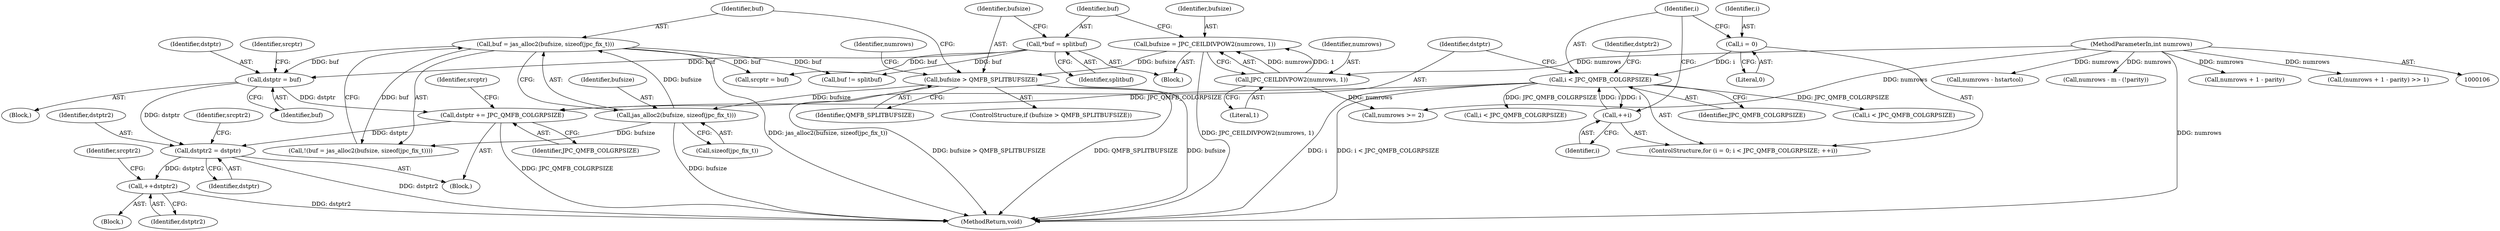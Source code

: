 digraph "1_jasper_4a59cfaf9ab3d48fca4a15c0d2674bf7138e3d1a_1@pointer" {
"1000208" [label="(Call,++dstptr2)"];
"1000187" [label="(Call,dstptr2 = dstptr)"];
"1000168" [label="(Call,dstptr = buf)"];
"1000138" [label="(Call,buf = jas_alloc2(bufsize, sizeof(jpc_fix_t)))"];
"1000140" [label="(Call,jas_alloc2(bufsize, sizeof(jpc_fix_t)))"];
"1000132" [label="(Call,bufsize > QMFB_SPLITBUFSIZE)"];
"1000113" [label="(Call,bufsize = JPC_CEILDIVPOW2(numrows, 1))"];
"1000115" [label="(Call,JPC_CEILDIVPOW2(numrows, 1))"];
"1000108" [label="(MethodParameterIn,int numrows)"];
"1000120" [label="(Call,*buf = splitbuf)"];
"1000212" [label="(Call,dstptr += JPC_QMFB_COLGRPSIZE)"];
"1000197" [label="(Call,i < JPC_QMFB_COLGRPSIZE)"];
"1000200" [label="(Call,++i)"];
"1000194" [label="(Call,i = 0)"];
"1000214" [label="(Identifier,JPC_QMFB_COLGRPSIZE)"];
"1000193" [label="(ControlStructure,for (i = 0; i < JPC_QMFB_COLGRPSIZE; ++i))"];
"1000199" [label="(Identifier,JPC_QMFB_COLGRPSIZE)"];
"1000142" [label="(Call,sizeof(jpc_fix_t))"];
"1000213" [label="(Identifier,dstptr)"];
"1000170" [label="(Identifier,buf)"];
"1000139" [label="(Identifier,buf)"];
"1000211" [label="(Identifier,srcptr2)"];
"1000111" [label="(Block,)"];
"1000113" [label="(Call,bufsize = JPC_CEILDIVPOW2(numrows, 1))"];
"1000200" [label="(Call,++i)"];
"1000264" [label="(Call,i < JPC_QMFB_COLGRPSIZE)"];
"1000114" [label="(Identifier,bufsize)"];
"1000202" [label="(Block,)"];
"1000317" [label="(Call,i < JPC_QMFB_COLGRPSIZE)"];
"1000169" [label="(Identifier,dstptr)"];
"1000295" [label="(Call,srcptr = buf)"];
"1000339" [label="(Call,buf != splitbuf)"];
"1000216" [label="(Identifier,srcptr)"];
"1000208" [label="(Call,++dstptr2)"];
"1000212" [label="(Call,dstptr += JPC_QMFB_COLGRPSIZE)"];
"1000345" [label="(MethodReturn,void)"];
"1000172" [label="(Identifier,srcptr)"];
"1000162" [label="(Call,numrows - hstartcol)"];
"1000120" [label="(Call,*buf = splitbuf)"];
"1000132" [label="(Call,bufsize > QMFB_SPLITBUFSIZE)"];
"1000201" [label="(Identifier,i)"];
"1000148" [label="(Identifier,numrows)"];
"1000134" [label="(Identifier,QMFB_SPLITBUFSIZE)"];
"1000108" [label="(MethodParameterIn,int numrows)"];
"1000115" [label="(Call,JPC_CEILDIVPOW2(numrows, 1))"];
"1000122" [label="(Identifier,splitbuf)"];
"1000189" [label="(Identifier,dstptr)"];
"1000186" [label="(Block,)"];
"1000117" [label="(Literal,1)"];
"1000141" [label="(Identifier,bufsize)"];
"1000147" [label="(Call,numrows >= 2)"];
"1000150" [label="(Block,)"];
"1000242" [label="(Call,numrows - m - (!parity))"];
"1000168" [label="(Call,dstptr = buf)"];
"1000198" [label="(Identifier,i)"];
"1000209" [label="(Identifier,dstptr2)"];
"1000116" [label="(Identifier,numrows)"];
"1000133" [label="(Identifier,bufsize)"];
"1000187" [label="(Call,dstptr2 = dstptr)"];
"1000191" [label="(Identifier,srcptr2)"];
"1000188" [label="(Identifier,dstptr2)"];
"1000196" [label="(Literal,0)"];
"1000138" [label="(Call,buf = jas_alloc2(bufsize, sizeof(jpc_fix_t)))"];
"1000205" [label="(Identifier,dstptr2)"];
"1000154" [label="(Call,numrows + 1 - parity)"];
"1000131" [label="(ControlStructure,if (bufsize > QMFB_SPLITBUFSIZE))"];
"1000121" [label="(Identifier,buf)"];
"1000137" [label="(Call,!(buf = jas_alloc2(bufsize, sizeof(jpc_fix_t))))"];
"1000197" [label="(Call,i < JPC_QMFB_COLGRPSIZE)"];
"1000195" [label="(Identifier,i)"];
"1000140" [label="(Call,jas_alloc2(bufsize, sizeof(jpc_fix_t)))"];
"1000153" [label="(Call,(numrows + 1 - parity) >> 1)"];
"1000194" [label="(Call,i = 0)"];
"1000208" -> "1000202"  [label="AST: "];
"1000208" -> "1000209"  [label="CFG: "];
"1000209" -> "1000208"  [label="AST: "];
"1000211" -> "1000208"  [label="CFG: "];
"1000208" -> "1000345"  [label="DDG: dstptr2"];
"1000187" -> "1000208"  [label="DDG: dstptr2"];
"1000187" -> "1000186"  [label="AST: "];
"1000187" -> "1000189"  [label="CFG: "];
"1000188" -> "1000187"  [label="AST: "];
"1000189" -> "1000187"  [label="AST: "];
"1000191" -> "1000187"  [label="CFG: "];
"1000187" -> "1000345"  [label="DDG: dstptr2"];
"1000168" -> "1000187"  [label="DDG: dstptr"];
"1000212" -> "1000187"  [label="DDG: dstptr"];
"1000168" -> "1000150"  [label="AST: "];
"1000168" -> "1000170"  [label="CFG: "];
"1000169" -> "1000168"  [label="AST: "];
"1000170" -> "1000168"  [label="AST: "];
"1000172" -> "1000168"  [label="CFG: "];
"1000138" -> "1000168"  [label="DDG: buf"];
"1000120" -> "1000168"  [label="DDG: buf"];
"1000168" -> "1000212"  [label="DDG: dstptr"];
"1000138" -> "1000137"  [label="AST: "];
"1000138" -> "1000140"  [label="CFG: "];
"1000139" -> "1000138"  [label="AST: "];
"1000140" -> "1000138"  [label="AST: "];
"1000137" -> "1000138"  [label="CFG: "];
"1000138" -> "1000345"  [label="DDG: jas_alloc2(bufsize, sizeof(jpc_fix_t))"];
"1000138" -> "1000137"  [label="DDG: buf"];
"1000140" -> "1000138"  [label="DDG: bufsize"];
"1000138" -> "1000295"  [label="DDG: buf"];
"1000138" -> "1000339"  [label="DDG: buf"];
"1000140" -> "1000142"  [label="CFG: "];
"1000141" -> "1000140"  [label="AST: "];
"1000142" -> "1000140"  [label="AST: "];
"1000140" -> "1000345"  [label="DDG: bufsize"];
"1000140" -> "1000137"  [label="DDG: bufsize"];
"1000132" -> "1000140"  [label="DDG: bufsize"];
"1000132" -> "1000131"  [label="AST: "];
"1000132" -> "1000134"  [label="CFG: "];
"1000133" -> "1000132"  [label="AST: "];
"1000134" -> "1000132"  [label="AST: "];
"1000139" -> "1000132"  [label="CFG: "];
"1000148" -> "1000132"  [label="CFG: "];
"1000132" -> "1000345"  [label="DDG: bufsize > QMFB_SPLITBUFSIZE"];
"1000132" -> "1000345"  [label="DDG: QMFB_SPLITBUFSIZE"];
"1000132" -> "1000345"  [label="DDG: bufsize"];
"1000113" -> "1000132"  [label="DDG: bufsize"];
"1000113" -> "1000111"  [label="AST: "];
"1000113" -> "1000115"  [label="CFG: "];
"1000114" -> "1000113"  [label="AST: "];
"1000115" -> "1000113"  [label="AST: "];
"1000121" -> "1000113"  [label="CFG: "];
"1000113" -> "1000345"  [label="DDG: JPC_CEILDIVPOW2(numrows, 1)"];
"1000115" -> "1000113"  [label="DDG: numrows"];
"1000115" -> "1000113"  [label="DDG: 1"];
"1000115" -> "1000117"  [label="CFG: "];
"1000116" -> "1000115"  [label="AST: "];
"1000117" -> "1000115"  [label="AST: "];
"1000108" -> "1000115"  [label="DDG: numrows"];
"1000115" -> "1000147"  [label="DDG: numrows"];
"1000108" -> "1000106"  [label="AST: "];
"1000108" -> "1000345"  [label="DDG: numrows"];
"1000108" -> "1000147"  [label="DDG: numrows"];
"1000108" -> "1000153"  [label="DDG: numrows"];
"1000108" -> "1000154"  [label="DDG: numrows"];
"1000108" -> "1000162"  [label="DDG: numrows"];
"1000108" -> "1000242"  [label="DDG: numrows"];
"1000120" -> "1000111"  [label="AST: "];
"1000120" -> "1000122"  [label="CFG: "];
"1000121" -> "1000120"  [label="AST: "];
"1000122" -> "1000120"  [label="AST: "];
"1000133" -> "1000120"  [label="CFG: "];
"1000120" -> "1000295"  [label="DDG: buf"];
"1000120" -> "1000339"  [label="DDG: buf"];
"1000212" -> "1000186"  [label="AST: "];
"1000212" -> "1000214"  [label="CFG: "];
"1000213" -> "1000212"  [label="AST: "];
"1000214" -> "1000212"  [label="AST: "];
"1000216" -> "1000212"  [label="CFG: "];
"1000212" -> "1000345"  [label="DDG: JPC_QMFB_COLGRPSIZE"];
"1000197" -> "1000212"  [label="DDG: JPC_QMFB_COLGRPSIZE"];
"1000197" -> "1000193"  [label="AST: "];
"1000197" -> "1000199"  [label="CFG: "];
"1000198" -> "1000197"  [label="AST: "];
"1000199" -> "1000197"  [label="AST: "];
"1000205" -> "1000197"  [label="CFG: "];
"1000213" -> "1000197"  [label="CFG: "];
"1000197" -> "1000345"  [label="DDG: i < JPC_QMFB_COLGRPSIZE"];
"1000197" -> "1000345"  [label="DDG: i"];
"1000200" -> "1000197"  [label="DDG: i"];
"1000194" -> "1000197"  [label="DDG: i"];
"1000197" -> "1000200"  [label="DDG: i"];
"1000197" -> "1000264"  [label="DDG: JPC_QMFB_COLGRPSIZE"];
"1000197" -> "1000317"  [label="DDG: JPC_QMFB_COLGRPSIZE"];
"1000200" -> "1000193"  [label="AST: "];
"1000200" -> "1000201"  [label="CFG: "];
"1000201" -> "1000200"  [label="AST: "];
"1000198" -> "1000200"  [label="CFG: "];
"1000194" -> "1000193"  [label="AST: "];
"1000194" -> "1000196"  [label="CFG: "];
"1000195" -> "1000194"  [label="AST: "];
"1000196" -> "1000194"  [label="AST: "];
"1000198" -> "1000194"  [label="CFG: "];
}
